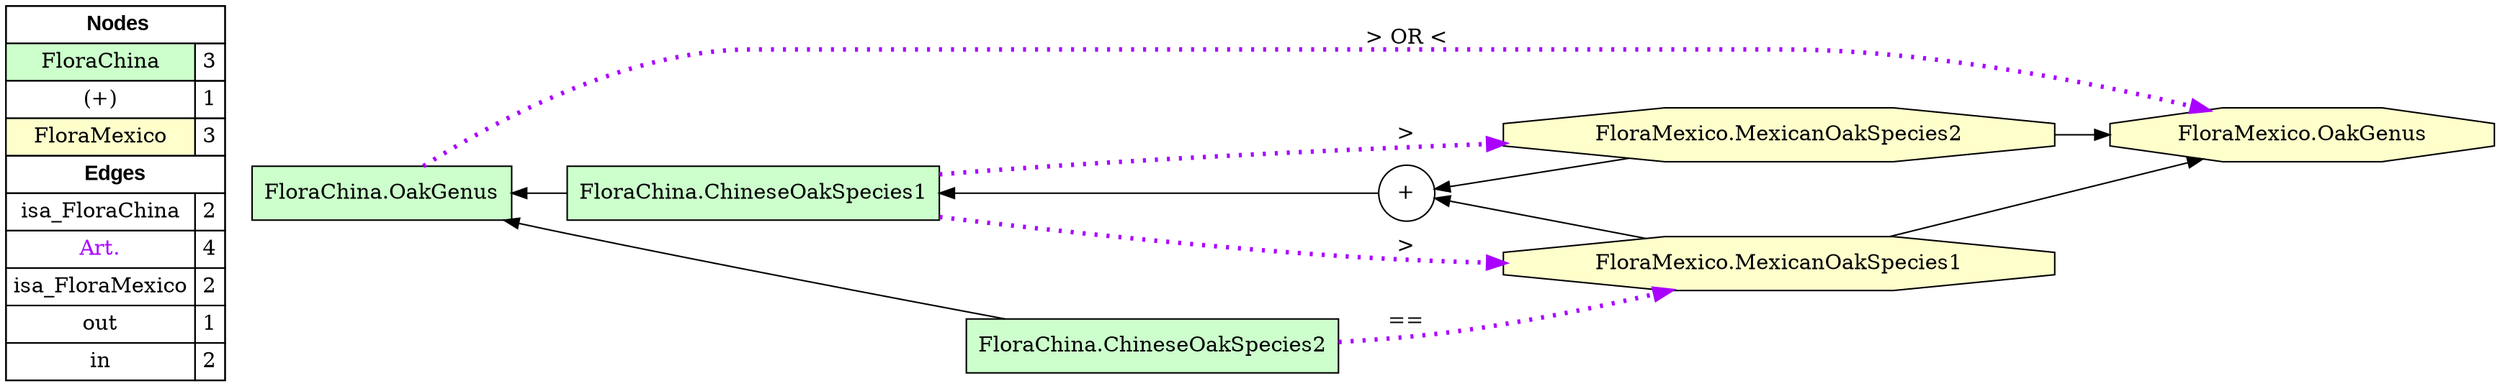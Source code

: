 digraph{
rankdir=LR
node[shape=circle style=filled fillcolor="#FFFFFF"] 
node[shape=box style=filled fillcolor="#CCFFCC"] 
"FloraChina.OakGenus"
"FloraChina.ChineseOakSpecies1"
"FloraChina.ChineseOakSpecies2"
node[shape=circle style=filled fillcolor="#FFFFFF"] 
node[shape=circle style=filled fillcolor="#FFFFFF"] 
"FloraChinaChineseOakSpecies1+" [label="+"]
node[shape=circle style=filled fillcolor="#FFFFFF"] 
node[shape=octagon style=filled fillcolor="#FFFFCC"] 
"FloraMexico.OakGenus"
"FloraMexico.MexicanOakSpecies1"
"FloraMexico.MexicanOakSpecies2"
edge[style=solid color="#000000" constraint=true penwidth=1]
edge[style=solid color="#000000" constraint=true penwidth=1]
"FloraChina.OakGenus" -> "FloraChina.ChineseOakSpecies2" [dir=back]
"FloraChina.OakGenus" -> "FloraChina.ChineseOakSpecies1" [dir=back]
edge[style=solid color="#000000" constraint=true penwidth=1]
edge[style=dotted color="#AA00FF" constraint=true penwidth=3]
"FloraChina.OakGenus" -> "FloraMexico.OakGenus" [label="> OR <"]
"FloraChina.ChineseOakSpecies1" -> "FloraMexico.MexicanOakSpecies1" [label=">"]
"FloraChina.ChineseOakSpecies1" -> "FloraMexico.MexicanOakSpecies2" [label=">"]
"FloraChina.ChineseOakSpecies2" -> "FloraMexico.MexicanOakSpecies1" [label="=="]
edge[style=solid color="#000000" constraint=true penwidth=1]
edge[style=solid color="#000000" constraint=true penwidth=1]
"FloraMexico.MexicanOakSpecies1" -> "FloraMexico.OakGenus"
"FloraMexico.MexicanOakSpecies2" -> "FloraMexico.OakGenus"
edge[style=solid color="#000000" constraint=true penwidth=1]
edge[style=solid color="#000000" constraint=true penwidth=1]
"FloraChina.ChineseOakSpecies1" -> "FloraChinaChineseOakSpecies1+" [dir=back]
edge[style=solid color="#000000" constraint=true penwidth=1]
edge[style=solid color="#000000" constraint=true penwidth=1]
"FloraChinaChineseOakSpecies1+" -> "FloraMexico.MexicanOakSpecies1" [dir=back]
"FloraChinaChineseOakSpecies1+" -> "FloraMexico.MexicanOakSpecies2" [dir=back]
node[shape=box] 
{rank=source Legend [fillcolor= white margin=0 label=< 
 <TABLE BORDER="0" CELLBORDER="1" CELLSPACING="0" CELLPADDING="4"> 
<TR> <TD COLSPAN="2"><font face="Arial Black"> Nodes</font></TD> </TR> 
<TR> 
 <TD bgcolor="#CCFFCC">FloraChina</TD> 
 <TD>3</TD> 
 </TR> 
<TR> 
 <TD bgcolor="#FFFFFF">(+)</TD> 
 <TD>1</TD> 
 </TR> 
<TR> 
 <TD bgcolor="#FFFFCC">FloraMexico</TD> 
 <TD>3</TD> 
 </TR> 
<TR> <TD COLSPAN="2"><font face = "Arial Black"> Edges </font></TD> </TR> 
<TR> 
 <TD><font color ="#000000">isa_FloraChina</font></TD> 
 <TD>2</TD> 
 </TR> 
<TR> 
 <TD><font color ="#AA00FF">Art.</font></TD> 
 <TD>4</TD> 
 </TR> 
<TR> 
 <TD><font color ="#000000">isa_FloraMexico</font></TD> 
 <TD>2</TD> 
 </TR> 
<TR> 
 <TD><font color ="#000000">out</font></TD> 
 <TD>1</TD> 
 </TR> 
<TR> 
 <TD><font color ="#000000">in</font></TD> 
 <TD>2</TD> 
 </TR> 
</TABLE> 
 >] } 
}